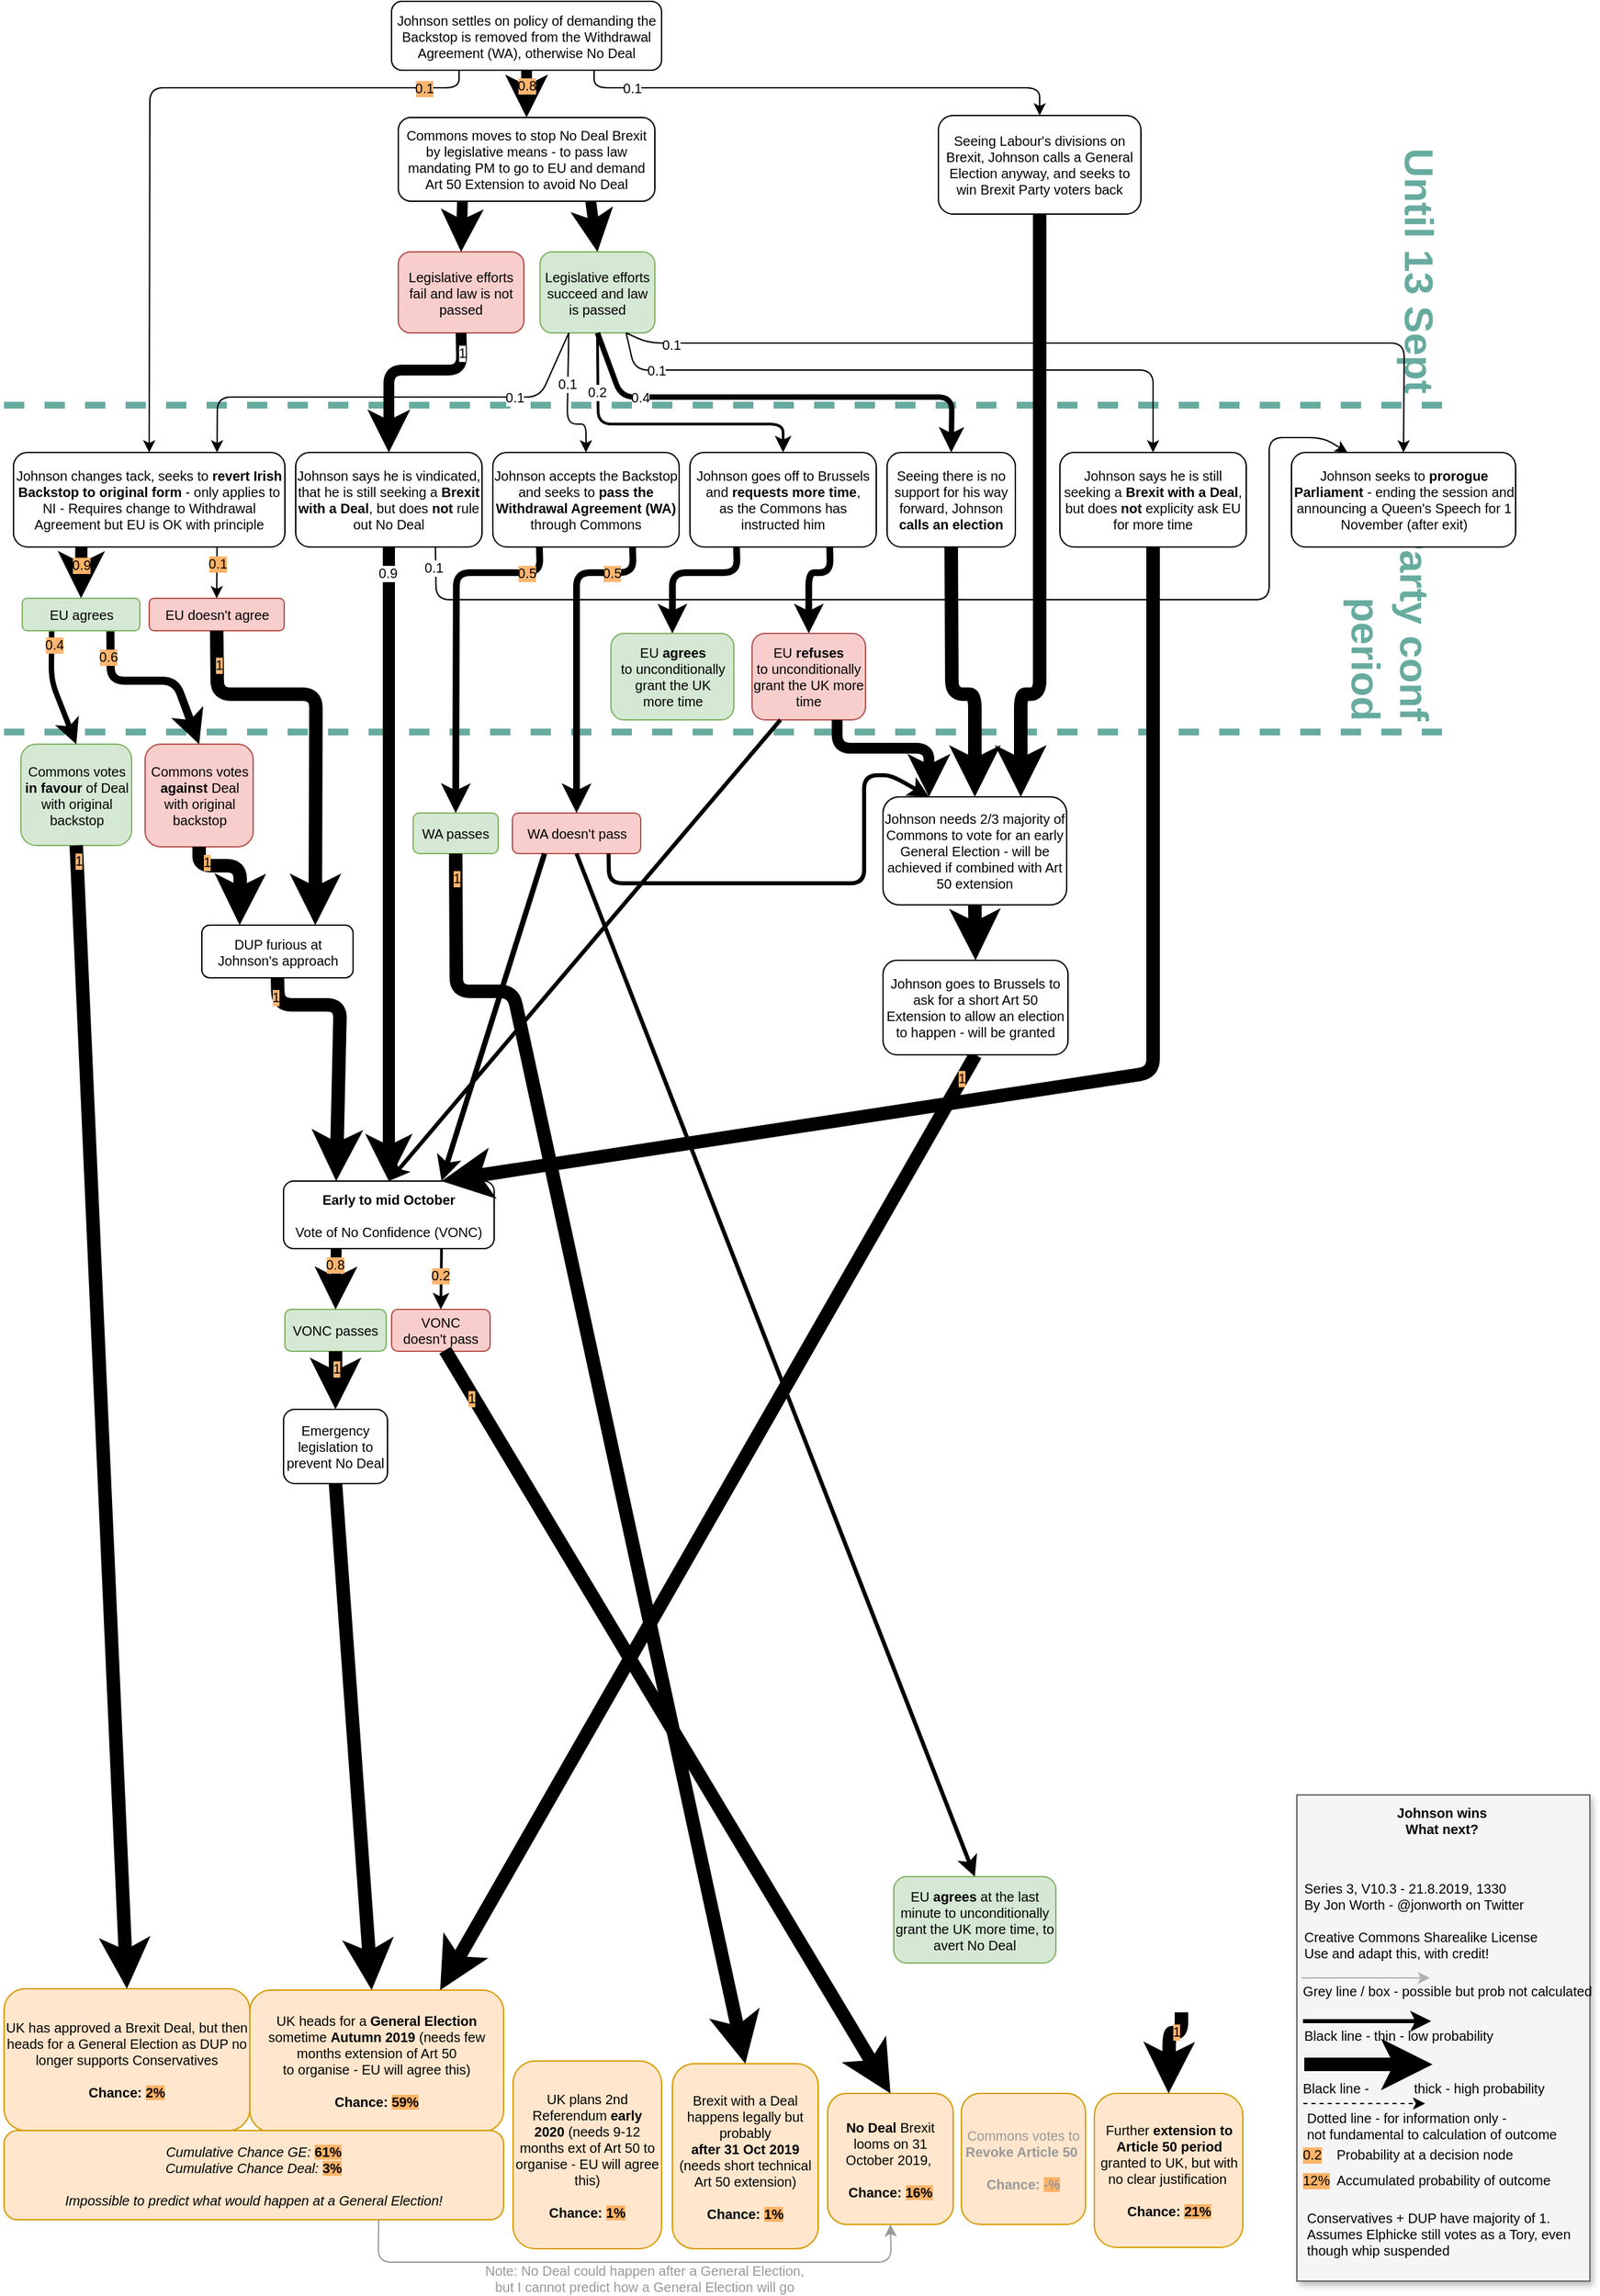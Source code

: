 <mxfile pages="1" version="11.1.4" type="device"><diagram id="lSXVcm9r7wIJ1-dpV6qa" name="Page-1"><mxGraphModel dx="1180" dy="789" grid="1" gridSize="10" guides="1" tooltips="1" connect="1" arrows="1" fold="1" page="1" pageScale="1" pageWidth="827" pageHeight="1169" math="0" shadow="0"><root><mxCell id="0"/><mxCell id="1" parent="0"/><mxCell id="ASiiTHzmW-UItn4miQDS-15" value="" style="endArrow=none;dashed=1;html=1;strokeWidth=5;strokeColor=#67AB9F;fontSize=10;" edge="1" parent="1"><mxGeometry width="50" height="50" relative="1" as="geometry"><mxPoint x="3" y="548" as="sourcePoint"/><mxPoint x="1080" y="548" as="targetPoint"/></mxGeometry></mxCell><mxCell id="Iw0c2TgwUDw_euC1eZgr-58" value="&lt;font style=&quot;font-size: 30px;&quot; color=&quot;#67ab9f&quot;&gt;&lt;b style=&quot;font-size: 30px;&quot;&gt;Party conf period&lt;/b&gt;&lt;/font&gt;" style="text;html=1;strokeColor=none;fillColor=none;align=right;verticalAlign=middle;whiteSpace=wrap;rounded=0;labelBackgroundColor=none;direction=south;rotation=90;fontSize=30;" parent="1" vertex="1"><mxGeometry x="954" y="449.5" width="152" height="33" as="geometry"/></mxCell><mxCell id="8wbT9e71Y-yYrnzdaMmW-6" value="&lt;font style=&quot;font-size: 30px;&quot; color=&quot;#67ab9f&quot;&gt;&lt;b style=&quot;font-size: 30px;&quot;&gt;Until 13 Sept&lt;br style=&quot;font-size: 30px;&quot;&gt;&lt;/b&gt;&lt;/font&gt;" style="text;html=1;strokeColor=none;fillColor=none;align=right;verticalAlign=middle;whiteSpace=wrap;rounded=0;labelBackgroundColor=none;direction=south;rotation=90;fontSize=30;" parent="1" vertex="1"><mxGeometry x="950" y="181" width="204" height="33" as="geometry"/></mxCell><mxCell id="8wbT9e71Y-yYrnzdaMmW-99" value="" style="endArrow=none;dashed=1;html=1;strokeWidth=5;strokeColor=#67AB9F;fontSize=10;" parent="1" edge="1"><mxGeometry width="50" height="50" relative="1" as="geometry"><mxPoint x="3" y="306" as="sourcePoint"/><mxPoint x="1080" y="306" as="targetPoint"/></mxGeometry></mxCell><mxCell id="7K7P4XBZ72VktKCeOSTk-57" value="UK plans 2nd Referendum&amp;nbsp;&lt;b style=&quot;font-size: 10px;&quot;&gt;early 2020&amp;nbsp;&lt;/b&gt;(needs 9-12 months ext of Art 50 to organise - EU will agree this)&lt;b style=&quot;font-size: 10px;&quot;&gt;&lt;br style=&quot;font-size: 10px;&quot;&gt;&lt;/b&gt;&lt;br style=&quot;font-size: 10px;&quot;&gt;&lt;b style=&quot;font-size: 10px;&quot;&gt;Chance: &lt;span style=&quot;background-color: rgb(255, 179, 102); font-size: 10px;&quot;&gt;1%&lt;/span&gt;&lt;/b&gt;" style="rounded=1;whiteSpace=wrap;html=1;fillColor=#ffe6cc;strokeColor=#d79b00;fontSize=10;" parent="1" vertex="1"><mxGeometry x="380" y="1532" width="110" height="139" as="geometry"/></mxCell><mxCell id="7K7P4XBZ72VktKCeOSTk-63" value="&lt;b style=&quot;font-size: 10px;&quot;&gt;No Deal &lt;/b&gt;Brexit looms on 31 October 2019,&amp;nbsp;&lt;br style=&quot;font-size: 10px;&quot;&gt;&lt;br style=&quot;font-size: 10px;&quot;&gt;&lt;b style=&quot;font-size: 10px;&quot;&gt;Chance: &lt;span style=&quot;background-color: rgb(255, 179, 102); font-size: 10px;&quot;&gt;16%&lt;/span&gt;&lt;/b&gt;" style="rounded=1;whiteSpace=wrap;html=1;fillColor=#ffe6cc;strokeColor=#d79b00;fontSize=10;" parent="1" vertex="1"><mxGeometry x="613" y="1556" width="93" height="97" as="geometry"/></mxCell><mxCell id="7K7P4XBZ72VktKCeOSTk-72" value="Brexit with a Deal happens legally but probably&lt;br style=&quot;font-size: 10px;&quot;&gt;&lt;b style=&quot;font-size: 10px;&quot;&gt;after&lt;/b&gt;&lt;span style=&quot;font-size: 10px;&quot;&gt;&lt;b style=&quot;font-size: 10px;&quot;&gt;&amp;nbsp;31 Oct 2019&lt;br style=&quot;font-size: 10px;&quot;&gt;&lt;/b&gt;&lt;/span&gt;(needs short technical Art 50 extension)&lt;span style=&quot;font-size: 10px;&quot;&gt;&lt;br style=&quot;font-size: 10px;&quot;&gt;&lt;br style=&quot;font-size: 10px;&quot;&gt;&lt;b style=&quot;font-size: 10px;&quot;&gt;Chance: &lt;/b&gt;&lt;span style=&quot;font-weight: bold; background-color: rgb(255, 179, 102); font-size: 10px;&quot;&gt;1%&lt;/span&gt;&lt;br style=&quot;font-size: 10px;&quot;&gt;&lt;/span&gt;" style="rounded=1;whiteSpace=wrap;html=1;fillColor=#ffe6cc;strokeColor=#d79b00;fontSize=10;" parent="1" vertex="1"><mxGeometry x="498" y="1534" width="108" height="137" as="geometry"/></mxCell><mxCell id="ezZ561g6iPy63EXMOgBz-5" value="UK heads for a &lt;b style=&quot;font-size: 10px;&quot;&gt;General Election &lt;/b&gt;sometime &lt;b style=&quot;font-size: 10px;&quot;&gt;Autumn&amp;nbsp;2019 &lt;/b&gt;(needs few months extension of Art 50&lt;br style=&quot;font-size: 10px;&quot;&gt;to organise - EU will agree this)&lt;br style=&quot;font-size: 10px;&quot;&gt;&lt;br style=&quot;font-size: 10px;&quot;&gt;&lt;b style=&quot;font-size: 10px;&quot;&gt;Chance: &lt;span style=&quot;background-color: rgb(255, 179, 102); font-size: 10px;&quot;&gt;59%&lt;/span&gt;&lt;/b&gt;" style="rounded=1;whiteSpace=wrap;html=1;fillColor=#ffe6cc;strokeColor=#d79b00;fontSize=10;" parent="1" vertex="1"><mxGeometry x="185" y="1479.5" width="188" height="105" as="geometry"/></mxCell><mxCell id="ezZ561g6iPy63EXMOgBz-8" value="&lt;font style=&quot;font-size: 10px;&quot;&gt;Seeing Labour's divisions on Brexit, Johnson calls a General Election anyway, and seeks to win Brexit Party voters back&lt;/font&gt;" style="rounded=1;whiteSpace=wrap;html=1;fontSize=10;fontColor=#000000;" parent="1" vertex="1"><mxGeometry x="695" y="91.5" width="150" height="73" as="geometry"/></mxCell><mxCell id="BL-kFux2TK3ZMEraRpLe-72" value="Further &lt;b style=&quot;font-size: 10px;&quot;&gt;extension to Article 50 period&lt;/b&gt; granted to UK, but with no clear justification&amp;nbsp;&lt;br style=&quot;font-size: 10px;&quot;&gt;&lt;br style=&quot;font-size: 10px;&quot;&gt;&lt;b style=&quot;font-size: 10px;&quot;&gt;Chance: &lt;span style=&quot;background-color: rgb(255, 179, 102); font-size: 10px;&quot;&gt;21%&lt;/span&gt;&lt;/b&gt;" style="rounded=1;whiteSpace=wrap;html=1;fillColor=#ffe6cc;strokeColor=#d79b00;fontSize=10;" parent="1" vertex="1"><mxGeometry x="810.5" y="1556" width="110" height="114" as="geometry"/></mxCell><mxCell id="Iw0c2TgwUDw_euC1eZgr-5" value="Johnson settles on policy of demanding the&lt;br style=&quot;font-size: 10px;&quot;&gt;Backstop is removed from the Withdrawal&lt;br style=&quot;font-size: 10px;&quot;&gt;Agreement (WA), otherwise No Deal" style="rounded=1;whiteSpace=wrap;html=1;fontSize=10;" parent="1" vertex="1"><mxGeometry x="290" y="7" width="200" height="51" as="geometry"/></mxCell><mxCell id="0ZxB78aHKAC87hzvvOJA-35" value="Johnson changes tack, seeks to &lt;b style=&quot;font-size: 10px&quot;&gt;revert Irish Backstop to original form&lt;/b&gt; - only applies to NI - Requires change to Withdrawal Agreement but EU is OK with principle" style="rounded=1;whiteSpace=wrap;html=1;fontSize=10;" parent="1" vertex="1"><mxGeometry x="10" y="341" width="201" height="70" as="geometry"/></mxCell><mxCell id="0ZxB78aHKAC87hzvvOJA-38" value="" style="endArrow=classic;html=1;strokeColor=#000000;strokeWidth=1;entryX=0.5;entryY=0;entryDx=0;entryDy=0;exitX=0.25;exitY=1;exitDx=0;exitDy=0;fontSize=10;" parent="1" source="Iw0c2TgwUDw_euC1eZgr-5" target="0ZxB78aHKAC87hzvvOJA-35" edge="1"><mxGeometry width="50" height="50" relative="1" as="geometry"><mxPoint x="604" y="59" as="sourcePoint"/><mxPoint x="804" y="148.5" as="targetPoint"/><Array as="points"><mxPoint x="340" y="71"/><mxPoint x="111" y="71"/></Array></mxGeometry></mxCell><mxCell id="0ZxB78aHKAC87hzvvOJA-39" value="0.1" style="text;html=1;resizable=0;points=[];align=center;verticalAlign=middle;labelBackgroundColor=#FFB570;fontSize=10;" parent="0ZxB78aHKAC87hzvvOJA-38" vertex="1" connectable="0"><mxGeometry x="-0.822" relative="1" as="geometry"><mxPoint x="6" as="offset"/></mxGeometry></mxCell><mxCell id="0ZxB78aHKAC87hzvvOJA-40" value="EU doesn't agree" style="rounded=1;whiteSpace=wrap;html=1;fillColor=#f8cecc;strokeColor=#b85450;fontSize=10;" parent="1" vertex="1"><mxGeometry x="110.5" y="449" width="100" height="24" as="geometry"/></mxCell><mxCell id="0ZxB78aHKAC87hzvvOJA-42" value="" style="endArrow=classic;html=1;strokeWidth=1;entryX=0.5;entryY=0;entryDx=0;entryDy=0;exitX=0.75;exitY=1;exitDx=0;exitDy=0;fontSize=10;" parent="1" source="0ZxB78aHKAC87hzvvOJA-35" target="0ZxB78aHKAC87hzvvOJA-40" edge="1"><mxGeometry width="50" height="50" relative="1" as="geometry"><mxPoint x="118" y="431" as="sourcePoint"/><mxPoint x="62" y="454" as="targetPoint"/><Array as="points"/></mxGeometry></mxCell><mxCell id="0ZxB78aHKAC87hzvvOJA-43" value="0.1" style="text;html=1;resizable=0;points=[];align=center;verticalAlign=middle;labelBackgroundColor=#FFB366;fontSize=10;" parent="0ZxB78aHKAC87hzvvOJA-42" vertex="1" connectable="0"><mxGeometry x="-0.363" relative="1" as="geometry"><mxPoint as="offset"/></mxGeometry></mxCell><mxCell id="0ZxB78aHKAC87hzvvOJA-44" value="" style="endArrow=classic;html=1;strokeWidth=9;entryX=0.5;entryY=0;entryDx=0;entryDy=0;exitX=0.25;exitY=1;exitDx=0;exitDy=0;fontSize=10;" parent="1" source="0ZxB78aHKAC87hzvvOJA-35" target="0ZxB78aHKAC87hzvvOJA-41" edge="1"><mxGeometry width="50" height="50" relative="1" as="geometry"><mxPoint x="118" y="421" as="sourcePoint"/><mxPoint x="163" y="454" as="targetPoint"/><Array as="points"/></mxGeometry></mxCell><mxCell id="0ZxB78aHKAC87hzvvOJA-45" value="0.9" style="text;html=1;resizable=0;points=[];align=center;verticalAlign=middle;labelBackgroundColor=#FFB366;fontSize=10;" parent="0ZxB78aHKAC87hzvvOJA-44" vertex="1" connectable="0"><mxGeometry x="-0.327" relative="1" as="geometry"><mxPoint as="offset"/></mxGeometry></mxCell><mxCell id="0ZxB78aHKAC87hzvvOJA-47" value="DUP furious at Johnson's approach" style="rounded=1;whiteSpace=wrap;html=1;fontSize=10;" parent="1" vertex="1"><mxGeometry x="149.5" y="691" width="112" height="39" as="geometry"/></mxCell><mxCell id="0ZxB78aHKAC87hzvvOJA-49" value="" style="endArrow=classic;html=1;strokeColor=#000000;strokeWidth=10;entryX=0.75;entryY=0;entryDx=0;entryDy=0;exitX=0.5;exitY=1;exitDx=0;exitDy=0;fontSize=10;" parent="1" source="0ZxB78aHKAC87hzvvOJA-40" target="0ZxB78aHKAC87hzvvOJA-47" edge="1"><mxGeometry width="50" height="50" relative="1" as="geometry"><mxPoint x="93.5" y="594" as="sourcePoint"/><mxPoint x="341.5" y="803" as="targetPoint"/><Array as="points"><mxPoint x="161" y="520"/><mxPoint x="234" y="520"/></Array></mxGeometry></mxCell><mxCell id="0ZxB78aHKAC87hzvvOJA-61" value="1" style="text;html=1;resizable=0;points=[];align=center;verticalAlign=middle;labelBackgroundColor=#FFB570;fontSize=10;" parent="0ZxB78aHKAC87hzvvOJA-49" vertex="1" connectable="0"><mxGeometry x="-0.827" y="1" relative="1" as="geometry"><mxPoint as="offset"/></mxGeometry></mxCell><mxCell id="0ZxB78aHKAC87hzvvOJA-50" value="Commons votes &lt;b style=&quot;font-size: 10px;&quot;&gt;in favour&lt;/b&gt; of Deal with original backstop" style="rounded=1;whiteSpace=wrap;html=1;fontSize=10;fillColor=#d5e8d4;strokeColor=#82b366;" parent="1" vertex="1"><mxGeometry x="15.5" y="557" width="82" height="75" as="geometry"/></mxCell><mxCell id="0ZxB78aHKAC87hzvvOJA-51" value="Commons votes &lt;b style=&quot;font-size: 10px;&quot;&gt;against&lt;/b&gt; Deal with original backstop" style="rounded=1;whiteSpace=wrap;html=1;fontSize=10;fillColor=#f8cecc;strokeColor=#b85450;" parent="1" vertex="1"><mxGeometry x="107.5" y="557" width="80" height="76" as="geometry"/></mxCell><mxCell id="0ZxB78aHKAC87hzvvOJA-52" value="" style="endArrow=classic;html=1;strokeColor=#000000;strokeWidth=4;exitX=0.25;exitY=1;exitDx=0;exitDy=0;entryX=0.5;entryY=0;entryDx=0;entryDy=0;fontSize=10;" parent="1" source="0ZxB78aHKAC87hzvvOJA-41" target="0ZxB78aHKAC87hzvvOJA-50" edge="1"><mxGeometry width="50" height="50" relative="1" as="geometry"><mxPoint x="-101" y="544" as="sourcePoint"/><mxPoint x="-51" y="494" as="targetPoint"/><Array as="points"><mxPoint x="38" y="510"/></Array></mxGeometry></mxCell><mxCell id="0ZxB78aHKAC87hzvvOJA-59" value="0.4" style="text;html=1;resizable=0;points=[];align=center;verticalAlign=middle;labelBackgroundColor=#FFB570;fontSize=10;" parent="0ZxB78aHKAC87hzvvOJA-52" vertex="1" connectable="0"><mxGeometry x="-0.734" relative="1" as="geometry"><mxPoint x="2" y="-2" as="offset"/></mxGeometry></mxCell><mxCell id="0ZxB78aHKAC87hzvvOJA-53" value="" style="endArrow=classic;html=1;strokeColor=#000000;strokeWidth=6;exitX=0.75;exitY=1;exitDx=0;exitDy=0;entryX=0.5;entryY=0;entryDx=0;entryDy=0;fontSize=10;" parent="1" source="0ZxB78aHKAC87hzvvOJA-41" target="0ZxB78aHKAC87hzvvOJA-51" edge="1"><mxGeometry width="50" height="50" relative="1" as="geometry"><mxPoint x="-31.25" y="394.5" as="sourcePoint"/><mxPoint x="-53" y="634" as="targetPoint"/><Array as="points"><mxPoint x="82" y="510"/><mxPoint x="130" y="510"/></Array></mxGeometry></mxCell><mxCell id="0ZxB78aHKAC87hzvvOJA-60" value="0.6" style="text;html=1;resizable=0;points=[];align=center;verticalAlign=middle;labelBackgroundColor=#FFB570;fontSize=10;" parent="0ZxB78aHKAC87hzvvOJA-53" vertex="1" connectable="0"><mxGeometry x="-0.749" y="-1" relative="1" as="geometry"><mxPoint x="-1" y="2" as="offset"/></mxGeometry></mxCell><mxCell id="0ZxB78aHKAC87hzvvOJA-54" value="UK has approved a Brexit Deal, but then heads for a General Election as DUP no longer supports Conservatives&lt;br style=&quot;font-size: 10px;&quot;&gt;&lt;br style=&quot;font-size: 10px;&quot;&gt;&lt;b style=&quot;font-size: 10px;&quot;&gt;Chance:&amp;nbsp;&lt;span style=&quot;background-color: rgb(255, 179, 102); font-size: 10px;&quot;&gt;2%&lt;/span&gt;&lt;/b&gt;" style="rounded=1;whiteSpace=wrap;html=1;fillColor=#ffe6cc;strokeColor=#d79b00;fontSize=10;" parent="1" vertex="1"><mxGeometry x="3" y="1478.5" width="182" height="105" as="geometry"/></mxCell><mxCell id="0ZxB78aHKAC87hzvvOJA-57" value="" style="endArrow=classic;html=1;strokeColor=#000000;strokeWidth=10;entryX=0.25;entryY=0;entryDx=0;entryDy=0;exitX=0.5;exitY=1;exitDx=0;exitDy=0;fontSize=10;" parent="1" source="0ZxB78aHKAC87hzvvOJA-51" target="0ZxB78aHKAC87hzvvOJA-47" edge="1"><mxGeometry width="50" height="50" relative="1" as="geometry"><mxPoint x="275" y="319" as="sourcePoint"/><mxPoint x="305.5" y="678.5" as="targetPoint"/><Array as="points"><mxPoint x="147.5" y="647"/><mxPoint x="178" y="647"/></Array></mxGeometry></mxCell><mxCell id="0ZxB78aHKAC87hzvvOJA-70" value="1" style="text;html=1;resizable=0;points=[];align=center;verticalAlign=middle;labelBackgroundColor=#FFB570;fontSize=10;" parent="0ZxB78aHKAC87hzvvOJA-57" vertex="1" connectable="0"><mxGeometry x="-0.576" y="3" relative="1" as="geometry"><mxPoint as="offset"/></mxGeometry></mxCell><mxCell id="0ZxB78aHKAC87hzvvOJA-58" value="" style="endArrow=classic;html=1;strokeColor=#000000;strokeWidth=10;entryX=0.5;entryY=0;entryDx=0;entryDy=0;exitX=0.5;exitY=1;exitDx=0;exitDy=0;fontSize=10;" parent="1" source="0ZxB78aHKAC87hzvvOJA-50" target="0ZxB78aHKAC87hzvvOJA-54" edge="1"><mxGeometry width="50" height="50" relative="1" as="geometry"><mxPoint x="94" y="704" as="sourcePoint"/><mxPoint x="141" y="754" as="targetPoint"/><Array as="points"/></mxGeometry></mxCell><mxCell id="0ZxB78aHKAC87hzvvOJA-69" value="1" style="text;html=1;resizable=0;points=[];align=center;verticalAlign=middle;labelBackgroundColor=#FFB570;fontSize=10;" parent="0ZxB78aHKAC87hzvvOJA-58" vertex="1" connectable="0"><mxGeometry x="-0.974" y="1" relative="1" as="geometry"><mxPoint as="offset"/></mxGeometry></mxCell><mxCell id="0ZxB78aHKAC87hzvvOJA-41" value="EU agrees" style="rounded=1;whiteSpace=wrap;html=1;fillColor=#d5e8d4;strokeColor=#82b366;fontSize=10;" parent="1" vertex="1"><mxGeometry x="16.5" y="449" width="87" height="24" as="geometry"/></mxCell><mxCell id="0ZxB78aHKAC87hzvvOJA-66" value="&lt;i style=&quot;font-size: 10px&quot;&gt;Cumulative Chance GE:&lt;/i&gt;&lt;b style=&quot;font-size: 10px&quot;&gt;&amp;nbsp;&lt;span style=&quot;background-color: rgb(255 , 179 , 102) ; font-size: 10px&quot;&gt;61%&lt;br style=&quot;font-size: 10px&quot;&gt;&lt;/span&gt;&lt;/b&gt;&lt;i style=&quot;font-size: 10px&quot;&gt;Cumulative Chance Deal:&lt;/i&gt;&lt;b style=&quot;font-size: 10px&quot;&gt;&amp;nbsp;&lt;/b&gt;&lt;span style=&quot;font-weight: bold ; background-color: rgb(255 , 179 , 102) ; font-size: 10px&quot;&gt;3%&lt;/span&gt;&lt;i style=&quot;font-size: 10px&quot;&gt;&lt;br style=&quot;font-size: 10px&quot;&gt;&lt;br style=&quot;font-size: 10px&quot;&gt;Impossible to predict what would happen at a General Election!&lt;/i&gt;" style="rounded=1;whiteSpace=wrap;html=1;fillColor=#ffe6cc;strokeColor=#d79b00;fontSize=10;" parent="1" vertex="1"><mxGeometry x="3" y="1583.5" width="370" height="66" as="geometry"/></mxCell><mxCell id="8wbT9e71Y-yYrnzdaMmW-8" value="Commons moves to stop No Deal Brexit by legislative means - to pass law mandating PM to go to EU and demand Art 50 Extension to avoid No Deal" style="rounded=1;whiteSpace=wrap;html=1;fontSize=10;" parent="1" vertex="1"><mxGeometry x="295" y="93" width="190" height="62" as="geometry"/></mxCell><mxCell id="8wbT9e71Y-yYrnzdaMmW-9" value="" style="endArrow=classic;html=1;strokeColor=#000000;strokeWidth=8;fontSize=10;entryX=0.5;entryY=0;entryDx=0;entryDy=0;exitX=0.5;exitY=1;exitDx=0;exitDy=0;" parent="1" source="Iw0c2TgwUDw_euC1eZgr-5" target="8wbT9e71Y-yYrnzdaMmW-8" edge="1"><mxGeometry width="50" height="50" relative="1" as="geometry"><mxPoint x="420" y="81" as="sourcePoint"/><mxPoint x="700" y="91" as="targetPoint"/><Array as="points"/></mxGeometry></mxCell><mxCell id="8wbT9e71Y-yYrnzdaMmW-28" value="0.8" style="text;html=1;resizable=0;points=[];align=center;verticalAlign=middle;labelBackgroundColor=#FFB570;fontSize=10;" parent="8wbT9e71Y-yYrnzdaMmW-9" vertex="1" connectable="0"><mxGeometry x="-0.751" relative="1" as="geometry"><mxPoint y="6" as="offset"/></mxGeometry></mxCell><mxCell id="8wbT9e71Y-yYrnzdaMmW-29" value="" style="endArrow=classic;html=1;strokeColor=#000000;strokeWidth=1;entryX=0.5;entryY=0;entryDx=0;entryDy=0;exitX=0.75;exitY=1;exitDx=0;exitDy=0;fontSize=10;" parent="1" source="Iw0c2TgwUDw_euC1eZgr-5" target="ezZ561g6iPy63EXMOgBz-8" edge="1"><mxGeometry width="50" height="50" relative="1" as="geometry"><mxPoint x="774" y="81" as="sourcePoint"/><mxPoint x="824" y="31" as="targetPoint"/><Array as="points"><mxPoint x="440" y="71"/><mxPoint x="770" y="71"/></Array></mxGeometry></mxCell><mxCell id="ASiiTHzmW-UItn4miQDS-14" value="0.1" style="text;html=1;resizable=0;points=[];align=center;verticalAlign=middle;labelBackgroundColor=#ffffff;fontColor=#000000;fontSize=10;" vertex="1" connectable="0" parent="8wbT9e71Y-yYrnzdaMmW-29"><mxGeometry x="-0.774" relative="1" as="geometry"><mxPoint as="offset"/></mxGeometry></mxCell><mxCell id="8wbT9e71Y-yYrnzdaMmW-37" value="" style="group;fontSize=10;" parent="1" vertex="1" connectable="0"><mxGeometry x="960" y="1335" width="217.5" height="360" as="geometry"/></mxCell><mxCell id="7K7P4XBZ72VktKCeOSTk-86" value="" style="rounded=0;whiteSpace=wrap;html=1;labelBackgroundColor=none;strokeColor=#666666;fontSize=10;fontColor=#333333;fillColor=#f5f5f5;shadow=1;" parent="8wbT9e71Y-yYrnzdaMmW-37" vertex="1"><mxGeometry x="0.5" width="217" height="360" as="geometry"/></mxCell><mxCell id="7K7P4XBZ72VktKCeOSTk-87" value="Grey line / box - possible but prob not calculated" style="text;html=1;resizable=0;points=[];autosize=1;align=left;verticalAlign=top;spacingTop=-4;fontSize=10;" parent="8wbT9e71Y-yYrnzdaMmW-37" vertex="1"><mxGeometry x="2.5" y="136.556" width="210" height="10" as="geometry"/></mxCell><mxCell id="7K7P4XBZ72VktKCeOSTk-88" value="&lt;b style=&quot;font-size: 10px;&quot;&gt;&lt;font style=&quot;font-size: 10px;&quot;&gt;Johnson wins&lt;br style=&quot;font-size: 10px;&quot;&gt;&lt;/font&gt;What next?&lt;br style=&quot;font-size: 10px&quot;&gt;&lt;/b&gt;" style="text;html=1;strokeColor=none;fillColor=none;spacing=5;spacingTop=-20;whiteSpace=wrap;overflow=hidden;rounded=0;labelBackgroundColor=none;fontSize=10;align=center;" parent="8wbT9e71Y-yYrnzdaMmW-37" vertex="1"><mxGeometry y="17.556" width="216" height="44" as="geometry"/></mxCell><mxCell id="7K7P4XBZ72VktKCeOSTk-89" value="" style="endArrow=classic;html=1;strokeColor=#B3B3B3;strokeWidth=1;fillColor=#000000;fontSize=10;" parent="8wbT9e71Y-yYrnzdaMmW-37" edge="1"><mxGeometry width="50" height="50" relative="1" as="geometry"><mxPoint x="4" y="135.556" as="sourcePoint"/><mxPoint x="99" y="135.556" as="targetPoint"/></mxGeometry></mxCell><mxCell id="7K7P4XBZ72VktKCeOSTk-90" value="Black line - thin - low probability" style="text;html=1;resizable=0;points=[];autosize=1;align=left;verticalAlign=top;spacingTop=-4;fontSize=10;" parent="8wbT9e71Y-yYrnzdaMmW-37" vertex="1"><mxGeometry x="3.5" y="169.556" width="180" height="20" as="geometry"/></mxCell><mxCell id="7K7P4XBZ72VktKCeOSTk-91" value="" style="endArrow=classic;html=1;strokeColor=#000000;strokeWidth=3;fillColor=#000000;fontSize=10;" parent="8wbT9e71Y-yYrnzdaMmW-37" edge="1"><mxGeometry width="50" height="50" relative="1" as="geometry"><mxPoint x="5" y="167.556" as="sourcePoint"/><mxPoint x="100" y="167.556" as="targetPoint"/></mxGeometry></mxCell><mxCell id="7K7P4XBZ72VktKCeOSTk-92" value="Black line -&amp;nbsp; &amp;nbsp; &amp;nbsp; &amp;nbsp; &amp;nbsp; &amp;nbsp; thick - high probability" style="text;html=1;resizable=0;points=[];autosize=1;align=left;verticalAlign=top;spacingTop=-4;fontSize=10;" parent="8wbT9e71Y-yYrnzdaMmW-37" vertex="1"><mxGeometry x="3" y="208.556" width="180" height="10" as="geometry"/></mxCell><mxCell id="7K7P4XBZ72VktKCeOSTk-93" value="" style="endArrow=classic;html=1;strokeColor=#000000;strokeWidth=10;fillColor=#000000;fontSize=10;" parent="8wbT9e71Y-yYrnzdaMmW-37" edge="1"><mxGeometry width="50" height="50" relative="1" as="geometry"><mxPoint x="6" y="199.556" as="sourcePoint"/><mxPoint x="101" y="199.556" as="targetPoint"/></mxGeometry></mxCell><mxCell id="7K7P4XBZ72VktKCeOSTk-94" value="0.2" style="text;html=1;resizable=0;points=[];autosize=1;align=left;verticalAlign=top;spacingTop=-4;labelBackgroundColor=#FFB366;fontSize=10;" parent="8wbT9e71Y-yYrnzdaMmW-37" vertex="1"><mxGeometry x="3" y="258.056" width="30" height="20" as="geometry"/></mxCell><mxCell id="7K7P4XBZ72VktKCeOSTk-95" value="Probability at a decision node" style="text;html=1;resizable=0;points=[];autosize=1;align=left;verticalAlign=top;spacingTop=-4;fontSize=10;" parent="8wbT9e71Y-yYrnzdaMmW-37" vertex="1"><mxGeometry x="28" y="258.056" width="150" height="10" as="geometry"/></mxCell><mxCell id="7K7P4XBZ72VktKCeOSTk-96" value="&lt;div style=&quot;font-size: 10px&quot;&gt;&lt;span style=&quot;font-size: 10px&quot;&gt;Series 3, V10.3 - 21.8&lt;/span&gt;&lt;span style=&quot;font-size: 10px&quot;&gt;.2019, 1330&lt;/span&gt;&lt;/div&gt;&lt;div style=&quot;font-size: 10px&quot;&gt;&lt;span style=&quot;font-size: 10px&quot;&gt;By Jon Worth - @jonworth on Twitter&lt;/span&gt;&lt;/div&gt;&lt;div style=&quot;font-size: 10px&quot;&gt;&lt;span style=&quot;font-size: 10px&quot;&gt;&lt;br style=&quot;font-size: 10px&quot;&gt;&lt;/span&gt;&lt;/div&gt;&lt;div style=&quot;font-size: 10px&quot;&gt;&lt;span style=&quot;font-size: 10px&quot;&gt;Creative Commons Sharealike License&lt;/span&gt;&lt;/div&gt;&lt;div style=&quot;font-size: 10px&quot;&gt;&lt;span style=&quot;font-size: 10px&quot;&gt;Use and adapt this, with credit!&lt;/span&gt;&lt;/div&gt;&lt;font style=&quot;font-size: 10px&quot;&gt;&lt;br style=&quot;font-size: 10px&quot;&gt;&lt;/font&gt;" style="text;html=1;strokeColor=none;fillColor=none;align=left;verticalAlign=middle;whiteSpace=wrap;rounded=0;labelBackgroundColor=none;fontSize=10;fontColor=#000000;" parent="8wbT9e71Y-yYrnzdaMmW-37" vertex="1"><mxGeometry x="3.5" y="73.556" width="212" height="51" as="geometry"/></mxCell><mxCell id="7K7P4XBZ72VktKCeOSTk-101" value="Accumulated probability of outcome" style="text;html=1;resizable=0;points=[];autosize=1;align=left;verticalAlign=top;spacingTop=-4;fontSize=10;" parent="8wbT9e71Y-yYrnzdaMmW-37" vertex="1"><mxGeometry x="28" y="277.056" width="170" height="10" as="geometry"/></mxCell><mxCell id="7K7P4XBZ72VktKCeOSTk-102" value="12%" style="text;html=1;resizable=0;points=[];autosize=1;align=left;verticalAlign=top;spacingTop=-4;labelBackgroundColor=#FFB366;fontSize=10;" parent="8wbT9e71Y-yYrnzdaMmW-37" vertex="1"><mxGeometry x="3" y="277.056" width="40" height="10" as="geometry"/></mxCell><mxCell id="Qk-Si_SosrUgOm1ljYYP-52" value="Dotted line - for information only -&lt;br style=&quot;font-size: 10px;&quot;&gt;not fundamental to calculation of outcome" style="text;html=1;resizable=0;points=[];autosize=1;align=left;verticalAlign=top;spacingTop=-4;fontSize=10;" parent="8wbT9e71Y-yYrnzdaMmW-37" vertex="1"><mxGeometry x="5.5" y="231.056" width="180" height="20" as="geometry"/></mxCell><mxCell id="Qk-Si_SosrUgOm1ljYYP-53" value="" style="endArrow=classic;html=1;strokeColor=#000000;strokeWidth=1;exitX=0.5;exitY=1;exitDx=0;exitDy=0;dashed=1;fontSize=10;" parent="8wbT9e71Y-yYrnzdaMmW-37" edge="1"><mxGeometry width="50" height="50" relative="1" as="geometry"><mxPoint x="5.3" y="228.556" as="sourcePoint"/><mxPoint x="95.5" y="228.556" as="targetPoint"/></mxGeometry></mxCell><mxCell id="Qk-Si_SosrUgOm1ljYYP-54" value="&lt;font style=&quot;font-size: 10px;&quot;&gt;Conservatives + DUP have majority of 1. Assumes Elphicke still votes as a Tory, even though whip suspended&lt;/font&gt;" style="text;html=1;strokeColor=none;fillColor=none;align=left;verticalAlign=middle;whiteSpace=wrap;rounded=0;dashed=1;labelBackgroundColor=none;flipV=1;fontSize=10;" parent="8wbT9e71Y-yYrnzdaMmW-37" vertex="1"><mxGeometry x="6" y="300" width="207" height="49" as="geometry"/></mxCell><mxCell id="8wbT9e71Y-yYrnzdaMmW-41" value="Legislative efforts fail and law is not passed" style="rounded=1;whiteSpace=wrap;html=1;fillColor=#f8cecc;strokeColor=#b85450;fontSize=10;" parent="1" vertex="1"><mxGeometry x="295" y="192.5" width="93" height="60" as="geometry"/></mxCell><mxCell id="8wbT9e71Y-yYrnzdaMmW-47" value="Legislative efforts succeed and law is passed" style="rounded=1;whiteSpace=wrap;html=1;fillColor=#d5e8d4;strokeColor=#82b366;fontSize=10;" parent="1" vertex="1"><mxGeometry x="400" y="192.5" width="85" height="60" as="geometry"/></mxCell><mxCell id="8wbT9e71Y-yYrnzdaMmW-61" value="Johnson accepts the Backstop and seeks to &lt;b style=&quot;font-size: 10px;&quot;&gt;pass the Withdrawal Agreement (WA)&lt;/b&gt; through Commons" style="rounded=1;whiteSpace=wrap;html=1;fontSize=10;" parent="1" vertex="1"><mxGeometry x="365" y="341" width="138" height="70" as="geometry"/></mxCell><mxCell id="8wbT9e71Y-yYrnzdaMmW-62" value="Seeing there is no support for his way forward, Johnson &lt;b style=&quot;font-size: 10px;&quot;&gt;calls an election&lt;/b&gt;" style="rounded=1;whiteSpace=wrap;html=1;fontSize=10;" parent="1" vertex="1"><mxGeometry x="657" y="341" width="95" height="70" as="geometry"/></mxCell><mxCell id="8wbT9e71Y-yYrnzdaMmW-65" value="&lt;b style=&quot;font-size: 10px&quot;&gt;Early to mid October&lt;/b&gt;&lt;br style=&quot;font-size: 10px&quot;&gt;&lt;br style=&quot;font-size: 10px&quot;&gt;Vote of No Confidence (VONC)" style="rounded=1;whiteSpace=wrap;html=1;fontSize=10;" parent="1" vertex="1"><mxGeometry x="210" y="880.5" width="156" height="50" as="geometry"/></mxCell><mxCell id="8wbT9e71Y-yYrnzdaMmW-66" value="VONC passes" style="rounded=1;whiteSpace=wrap;html=1;fillColor=#d5e8d4;strokeColor=#82b366;fontSize=10;" parent="1" vertex="1"><mxGeometry x="211" y="975.5" width="75" height="31" as="geometry"/></mxCell><mxCell id="8wbT9e71Y-yYrnzdaMmW-67" value="VONC&lt;br style=&quot;font-size: 10px;&quot;&gt;doesn't pass" style="rounded=1;whiteSpace=wrap;html=1;fillColor=#f8cecc;strokeColor=#b85450;fontSize=10;" parent="1" vertex="1"><mxGeometry x="290" y="975.5" width="73" height="31" as="geometry"/></mxCell><mxCell id="8wbT9e71Y-yYrnzdaMmW-68" value="" style="endArrow=classic;html=1;strokeColor=#000000;strokeWidth=2;exitX=0.75;exitY=1;exitDx=0;exitDy=0;entryX=0.5;entryY=0;entryDx=0;entryDy=0;fontSize=10;" parent="1" source="8wbT9e71Y-yYrnzdaMmW-65" target="8wbT9e71Y-yYrnzdaMmW-67" edge="1"><mxGeometry width="50" height="50" relative="1" as="geometry"><mxPoint x="254.5" y="1170.389" as="sourcePoint"/><mxPoint x="304.5" y="1120.389" as="targetPoint"/><Array as="points"/></mxGeometry></mxCell><mxCell id="8wbT9e71Y-yYrnzdaMmW-69" value="0.2" style="text;html=1;resizable=0;points=[];align=center;verticalAlign=middle;labelBackgroundColor=#FFB570;fontSize=10;" parent="8wbT9e71Y-yYrnzdaMmW-68" vertex="1" connectable="0"><mxGeometry x="-0.254" y="-2" relative="1" as="geometry"><mxPoint x="1" y="2" as="offset"/></mxGeometry></mxCell><mxCell id="8wbT9e71Y-yYrnzdaMmW-70" value="" style="endArrow=classic;html=1;strokeColor=#000000;strokeWidth=8;exitX=0.25;exitY=1;exitDx=0;exitDy=0;entryX=0.5;entryY=0;entryDx=0;entryDy=0;fontSize=10;" parent="1" source="8wbT9e71Y-yYrnzdaMmW-65" target="8wbT9e71Y-yYrnzdaMmW-66" edge="1"><mxGeometry width="50" height="50" relative="1" as="geometry"><mxPoint x="305.25" y="970.389" as="sourcePoint"/><mxPoint x="376" y="998.389" as="targetPoint"/><Array as="points"/></mxGeometry></mxCell><mxCell id="8wbT9e71Y-yYrnzdaMmW-71" value="0.8" style="text;html=1;resizable=0;points=[];align=center;verticalAlign=middle;labelBackgroundColor=#FFB570;fontSize=10;" parent="8wbT9e71Y-yYrnzdaMmW-70" vertex="1" connectable="0"><mxGeometry x="-0.483" y="-1" relative="1" as="geometry"><mxPoint as="offset"/></mxGeometry></mxCell><mxCell id="8wbT9e71Y-yYrnzdaMmW-73" value="WA passes" style="rounded=1;whiteSpace=wrap;html=1;fillColor=#d5e8d4;strokeColor=#82b366;fontSize=10;" parent="1" vertex="1"><mxGeometry x="306" y="608" width="63" height="30" as="geometry"/></mxCell><mxCell id="8wbT9e71Y-yYrnzdaMmW-74" value="WA doesn't pass" style="rounded=1;whiteSpace=wrap;html=1;fillColor=#f8cecc;strokeColor=#b85450;fontSize=10;" parent="1" vertex="1"><mxGeometry x="379.5" y="608" width="95" height="30" as="geometry"/></mxCell><mxCell id="8wbT9e71Y-yYrnzdaMmW-75" value="" style="endArrow=classic;html=1;strokeColor=#000000;strokeWidth=5;exitX=0.25;exitY=1;exitDx=0;exitDy=0;entryX=0.5;entryY=0;entryDx=0;entryDy=0;fontSize=10;" parent="1" source="8wbT9e71Y-yYrnzdaMmW-61" target="8wbT9e71Y-yYrnzdaMmW-73" edge="1"><mxGeometry width="50" height="50" relative="1" as="geometry"><mxPoint x="454.75" y="445.889" as="sourcePoint"/><mxPoint x="470" y="605.889" as="targetPoint"/><Array as="points"><mxPoint x="400" y="430"/><mxPoint x="338" y="430"/></Array></mxGeometry></mxCell><mxCell id="8wbT9e71Y-yYrnzdaMmW-76" value="0.5" style="text;html=1;resizable=0;points=[];align=center;verticalAlign=middle;labelBackgroundColor=#FFB570;fontSize=10;" parent="8wbT9e71Y-yYrnzdaMmW-75" vertex="1" connectable="0"><mxGeometry x="-0.254" y="-2" relative="1" as="geometry"><mxPoint x="54" y="-16" as="offset"/></mxGeometry></mxCell><mxCell id="8wbT9e71Y-yYrnzdaMmW-77" value="" style="endArrow=classic;html=1;strokeColor=#000000;strokeWidth=5;exitX=0.75;exitY=1;exitDx=0;exitDy=0;entryX=0.5;entryY=0;entryDx=0;entryDy=0;fontSize=10;" parent="1" source="8wbT9e71Y-yYrnzdaMmW-61" target="8wbT9e71Y-yYrnzdaMmW-74" edge="1"><mxGeometry width="50" height="50" relative="1" as="geometry"><mxPoint x="536.25" y="445.889" as="sourcePoint"/><mxPoint x="433.5" y="499.389" as="targetPoint"/><Array as="points"><mxPoint x="469" y="430"/><mxPoint x="427" y="430"/></Array></mxGeometry></mxCell><mxCell id="8wbT9e71Y-yYrnzdaMmW-78" value="0.5" style="text;html=1;resizable=0;points=[];align=center;verticalAlign=middle;labelBackgroundColor=#FFB570;fontSize=10;" parent="8wbT9e71Y-yYrnzdaMmW-77" vertex="1" connectable="0"><mxGeometry x="-0.483" y="-1" relative="1" as="geometry"><mxPoint x="26.5" y="-1" as="offset"/></mxGeometry></mxCell><mxCell id="8wbT9e71Y-yYrnzdaMmW-81" value="" style="endArrow=classic;html=1;strokeColor=#000000;strokeWidth=10;fontColor=#FFB570;exitX=0.5;exitY=1;exitDx=0;exitDy=0;entryX=0.5;entryY=0;entryDx=0;entryDy=0;fontSize=10;" parent="1" source="8wbT9e71Y-yYrnzdaMmW-73" target="7K7P4XBZ72VktKCeOSTk-72" edge="1"><mxGeometry width="50" height="50" relative="1" as="geometry"><mxPoint x="154" y="921" as="sourcePoint"/><mxPoint x="204" y="871" as="targetPoint"/><Array as="points"><mxPoint x="338" y="740"/><mxPoint x="380" y="740"/></Array></mxGeometry></mxCell><mxCell id="8wbT9e71Y-yYrnzdaMmW-126" value="1" style="text;html=1;resizable=0;points=[];align=center;verticalAlign=middle;labelBackgroundColor=#FFB570;fontColor=#000000;fontSize=10;" parent="8wbT9e71Y-yYrnzdaMmW-81" vertex="1" connectable="0"><mxGeometry x="-0.963" relative="1" as="geometry"><mxPoint as="offset"/></mxGeometry></mxCell><mxCell id="8wbT9e71Y-yYrnzdaMmW-93" value="" style="endArrow=classic;html=1;strokeColor=#000000;strokeWidth=10;fontColor=#FFB570;exitX=0.544;exitY=0.973;exitDx=0;exitDy=0;entryX=0.5;entryY=0;entryDx=0;entryDy=0;fontSize=10;exitPerimeter=0;" parent="1" source="8wbT9e71Y-yYrnzdaMmW-67" target="7K7P4XBZ72VktKCeOSTk-63" edge="1"><mxGeometry width="50" height="50" relative="1" as="geometry"><mxPoint x="614" y="1441" as="sourcePoint"/><mxPoint x="664" y="1391" as="targetPoint"/><Array as="points"/></mxGeometry></mxCell><mxCell id="8wbT9e71Y-yYrnzdaMmW-123" value="1" style="text;html=1;resizable=0;points=[];align=center;verticalAlign=middle;labelBackgroundColor=#FFB570;fontColor=#000000;fontSize=10;" parent="8wbT9e71Y-yYrnzdaMmW-93" vertex="1" connectable="0"><mxGeometry x="-0.876" y="-2" relative="1" as="geometry"><mxPoint as="offset"/></mxGeometry></mxCell><mxCell id="8wbT9e71Y-yYrnzdaMmW-95" value="Emergency legislation to prevent No Deal" style="rounded=1;whiteSpace=wrap;html=1;fontSize=10;" parent="1" vertex="1"><mxGeometry x="210" y="1049.5" width="77" height="55" as="geometry"/></mxCell><mxCell id="8wbT9e71Y-yYrnzdaMmW-96" value="" style="endArrow=classic;html=1;strokeColor=#000000;strokeWidth=10;fontColor=#FFB570;exitX=0.5;exitY=1;exitDx=0;exitDy=0;fontSize=10;" parent="1" source="8wbT9e71Y-yYrnzdaMmW-95" target="ezZ561g6iPy63EXMOgBz-5" edge="1"><mxGeometry width="50" height="50" relative="1" as="geometry"><mxPoint x="904" y="1291" as="sourcePoint"/><mxPoint x="954" y="1241" as="targetPoint"/><Array as="points"/></mxGeometry></mxCell><mxCell id="8wbT9e71Y-yYrnzdaMmW-97" value="" style="endArrow=classic;html=1;strokeColor=#000000;strokeWidth=10;fontColor=#FFB570;exitX=0.5;exitY=1;exitDx=0;exitDy=0;entryX=0.5;entryY=0;entryDx=0;entryDy=0;fontSize=10;" parent="1" source="8wbT9e71Y-yYrnzdaMmW-66" target="8wbT9e71Y-yYrnzdaMmW-95" edge="1"><mxGeometry width="50" height="50" relative="1" as="geometry"><mxPoint x="442" y="1028.389" as="sourcePoint"/><mxPoint x="488.5" y="1198.5" as="targetPoint"/><Array as="points"/></mxGeometry></mxCell><mxCell id="8wbT9e71Y-yYrnzdaMmW-124" value="1" style="text;html=1;resizable=0;points=[];align=center;verticalAlign=middle;labelBackgroundColor=#FFB570;fontColor=#000000;fontSize=10;" parent="8wbT9e71Y-yYrnzdaMmW-97" vertex="1" connectable="0"><mxGeometry x="-0.433" relative="1" as="geometry"><mxPoint as="offset"/></mxGeometry></mxCell><mxCell id="8wbT9e71Y-yYrnzdaMmW-103" value="" style="endArrow=classic;html=1;strokeColor=#000000;strokeWidth=10;fontColor=#000000;entryX=0.25;entryY=0;entryDx=0;entryDy=0;fontSize=10;exitX=0.5;exitY=1;exitDx=0;exitDy=0;" parent="1" source="0ZxB78aHKAC87hzvvOJA-47" target="8wbT9e71Y-yYrnzdaMmW-65" edge="1"><mxGeometry width="50" height="50" relative="1" as="geometry"><mxPoint x="160" y="740" as="sourcePoint"/><mxPoint x="370" y="1051" as="targetPoint"/><Array as="points"><mxPoint x="206" y="750"/><mxPoint x="252" y="750"/></Array></mxGeometry></mxCell><mxCell id="8wbT9e71Y-yYrnzdaMmW-129" value="1" style="text;html=1;resizable=0;points=[];align=center;verticalAlign=middle;labelBackgroundColor=#FFB570;fontColor=#000000;fontSize=10;" parent="8wbT9e71Y-yYrnzdaMmW-103" vertex="1" connectable="0"><mxGeometry x="-0.86" y="-2" relative="1" as="geometry"><mxPoint as="offset"/></mxGeometry></mxCell><mxCell id="-vOMmekHQ_xhAw18Fmwu-1" value="" style="endArrow=classic;html=1;exitX=0.75;exitY=1;exitDx=0;exitDy=0;entryX=0.5;entryY=1;entryDx=0;entryDy=0;strokeColor=#999999;fontSize=10;" parent="1" source="0ZxB78aHKAC87hzvvOJA-66" target="7K7P4XBZ72VktKCeOSTk-63" edge="1"><mxGeometry width="50" height="50" relative="1" as="geometry"><mxPoint x="660" y="1701" as="sourcePoint"/><mxPoint x="710" y="1651" as="targetPoint"/><Array as="points"><mxPoint x="280" y="1681"/><mxPoint x="660" y="1681"/></Array></mxGeometry></mxCell><mxCell id="-vOMmekHQ_xhAw18Fmwu-6" value="Commons votes to &lt;b style=&quot;font-size: 10px;&quot;&gt;Revoke Article 50&lt;/b&gt;&amp;nbsp;&lt;br style=&quot;font-size: 10px;&quot;&gt;&lt;br style=&quot;font-size: 10px;&quot;&gt;&lt;b style=&quot;font-size: 10px;&quot;&gt;Chance: &lt;span style=&quot;background-color: rgb(255, 179, 102); font-size: 10px;&quot;&gt;-%&lt;/span&gt;&lt;/b&gt;" style="rounded=1;whiteSpace=wrap;html=1;fillColor=#ffe6cc;strokeColor=#d79b00;fontSize=10;fontColor=#999999;" parent="1" vertex="1"><mxGeometry x="712" y="1556" width="92" height="97" as="geometry"/></mxCell><mxCell id="-vOMmekHQ_xhAw18Fmwu-9" value="" style="endArrow=classic;html=1;strokeColor=#000000;strokeWidth=10;entryX=0.5;entryY=0;entryDx=0;entryDy=0;exitX=0.5;exitY=1;exitDx=0;exitDy=0;fontSize=10;" parent="1" target="BL-kFux2TK3ZMEraRpLe-72" edge="1"><mxGeometry width="50" height="50" relative="1" as="geometry"><mxPoint x="875" y="1496" as="sourcePoint"/><mxPoint x="692.75" y="1566" as="targetPoint"/><Array as="points"><mxPoint x="875" y="1511"/><mxPoint x="866" y="1511"/></Array></mxGeometry></mxCell><mxCell id="-vOMmekHQ_xhAw18Fmwu-11" value="1" style="text;html=1;resizable=0;points=[];align=center;verticalAlign=middle;labelBackgroundColor=#FFB570;fontColor=#000000;fontSize=10;" parent="-vOMmekHQ_xhAw18Fmwu-9" vertex="1" connectable="0"><mxGeometry x="-0.595" y="-4" relative="1" as="geometry"><mxPoint as="offset"/></mxGeometry></mxCell><mxCell id="-vOMmekHQ_xhAw18Fmwu-13" value="Note: No Deal could happen after a General Election, but I cannot predict how a General Election will go" style="text;html=1;strokeColor=none;fillColor=none;align=center;verticalAlign=middle;whiteSpace=wrap;rounded=0;labelBackgroundColor=none;fontSize=10;fontColor=#999999;" parent="1" vertex="1"><mxGeometry x="352" y="1683" width="251" height="20" as="geometry"/></mxCell><mxCell id="jiNLN8obi8gkQwaMfj6G-5" value="" style="endArrow=classic;html=1;strokeWidth=10;fontSize=10;exitX=0.5;exitY=1;exitDx=0;exitDy=0;entryX=0.75;entryY=0;entryDx=0;entryDy=0;" parent="1" source="ASiiTHzmW-UItn4miQDS-19" target="ezZ561g6iPy63EXMOgBz-5" edge="1"><mxGeometry width="50" height="50" relative="1" as="geometry"><mxPoint x="808.5" y="1275" as="sourcePoint"/><mxPoint x="830" y="1311" as="targetPoint"/><Array as="points"/></mxGeometry></mxCell><mxCell id="jiNLN8obi8gkQwaMfj6G-8" value="1" style="text;html=1;resizable=0;points=[];align=center;verticalAlign=middle;labelBackgroundColor=#FFB570;fontSize=10;" parent="jiNLN8obi8gkQwaMfj6G-5" vertex="1" connectable="0"><mxGeometry x="-0.95" y="-1" relative="1" as="geometry"><mxPoint as="offset"/></mxGeometry></mxCell><mxCell id="ASiiTHzmW-UItn4miQDS-1" value="" style="endArrow=classic;html=1;strokeColor=#000000;strokeWidth=8;fontColor=#000000;entryX=0.5;entryY=0;entryDx=0;entryDy=0;exitX=0.75;exitY=1;exitDx=0;exitDy=0;fontSize=10;" edge="1" parent="1" source="8wbT9e71Y-yYrnzdaMmW-8" target="8wbT9e71Y-yYrnzdaMmW-47"><mxGeometry width="50" height="50" relative="1" as="geometry"><mxPoint x="500" y="333" as="sourcePoint"/><mxPoint x="550" y="283" as="targetPoint"/></mxGeometry></mxCell><mxCell id="ASiiTHzmW-UItn4miQDS-2" value="" style="endArrow=classic;html=1;strokeColor=#000000;strokeWidth=8;fontColor=#000000;entryX=0.5;entryY=0;entryDx=0;entryDy=0;exitX=0.25;exitY=1;exitDx=0;exitDy=0;fontSize=10;" edge="1" parent="1" source="8wbT9e71Y-yYrnzdaMmW-8" target="8wbT9e71Y-yYrnzdaMmW-41"><mxGeometry width="50" height="50" relative="1" as="geometry"><mxPoint x="380" y="383" as="sourcePoint"/><mxPoint x="430" y="333" as="targetPoint"/></mxGeometry></mxCell><mxCell id="ASiiTHzmW-UItn4miQDS-3" value="Johnson goes off to Brussels and &lt;b style=&quot;font-size: 10px;&quot;&gt;requests more time&lt;/b&gt;,&lt;br style=&quot;font-size: 10px;&quot;&gt;as the Commons has instructed him" style="rounded=1;whiteSpace=wrap;html=1;fontSize=10;" vertex="1" parent="1"><mxGeometry x="511" y="341" width="138" height="70" as="geometry"/></mxCell><mxCell id="ASiiTHzmW-UItn4miQDS-4" value="Johnson says he is vindicated, that he is still seeking a &lt;b style=&quot;font-size: 10px;&quot;&gt;Brexit with a Deal&lt;/b&gt;, but does &lt;b style=&quot;font-size: 10px;&quot;&gt;not &lt;/b&gt;rule out No Deal" style="rounded=1;whiteSpace=wrap;html=1;fontSize=10;" vertex="1" parent="1"><mxGeometry x="219" y="341" width="138" height="70" as="geometry"/></mxCell><mxCell id="ASiiTHzmW-UItn4miQDS-5" value="Johnson seeks to &lt;b style=&quot;font-size: 10px;&quot;&gt;prorogue Parliament &lt;/b&gt;- ending the session and announcing a Queen's Speech for 1 November (after exit)" style="rounded=1;whiteSpace=wrap;html=1;fontSize=10;" vertex="1" parent="1"><mxGeometry x="956.5" y="341" width="166" height="70" as="geometry"/></mxCell><mxCell id="ASiiTHzmW-UItn4miQDS-6" value="" style="endArrow=classic;html=1;strokeColor=#000000;strokeWidth=8;fontColor=#000000;exitX=0.5;exitY=1;exitDx=0;exitDy=0;entryX=0.5;entryY=0;entryDx=0;entryDy=0;fontSize=10;" edge="1" parent="1" source="8wbT9e71Y-yYrnzdaMmW-41" target="ASiiTHzmW-UItn4miQDS-4"><mxGeometry width="50" height="50" relative="1" as="geometry"><mxPoint x="180" y="321" as="sourcePoint"/><mxPoint x="230" y="271" as="targetPoint"/><Array as="points"><mxPoint x="342" y="280"/><mxPoint x="288" y="280"/></Array></mxGeometry></mxCell><mxCell id="ASiiTHzmW-UItn4miQDS-37" value="1" style="text;html=1;resizable=0;points=[];align=center;verticalAlign=middle;labelBackgroundColor=#ffffff;fontColor=#000000;fontSize=10;" vertex="1" connectable="0" parent="ASiiTHzmW-UItn4miQDS-6"><mxGeometry x="-0.796" relative="1" as="geometry"><mxPoint as="offset"/></mxGeometry></mxCell><mxCell id="ASiiTHzmW-UItn4miQDS-7" value="" style="endArrow=classic;html=1;strokeColor=#000000;strokeWidth=1;fontColor=#000000;exitX=0.25;exitY=1;exitDx=0;exitDy=0;entryX=0.75;entryY=0;entryDx=0;entryDy=0;fontSize=10;" edge="1" parent="1" source="8wbT9e71Y-yYrnzdaMmW-47" target="0ZxB78aHKAC87hzvvOJA-35"><mxGeometry width="50" height="50" relative="1" as="geometry"><mxPoint x="570" y="281" as="sourcePoint"/><mxPoint x="620" y="231" as="targetPoint"/><Array as="points"><mxPoint x="400" y="300"/><mxPoint x="161" y="300"/></Array></mxGeometry></mxCell><mxCell id="ASiiTHzmW-UItn4miQDS-36" value="0.1" style="text;html=1;resizable=0;points=[];align=center;verticalAlign=middle;labelBackgroundColor=#ffffff;fontColor=#000000;fontSize=10;" vertex="1" connectable="0" parent="ASiiTHzmW-UItn4miQDS-7"><mxGeometry x="-0.687" y="-19" relative="1" as="geometry"><mxPoint x="-19" y="19" as="offset"/></mxGeometry></mxCell><mxCell id="ASiiTHzmW-UItn4miQDS-8" value="Johnson says he is still seeking a &lt;b style=&quot;font-size: 10px;&quot;&gt;Brexit with a Deal&lt;/b&gt;, but does &lt;b style=&quot;font-size: 10px;&quot;&gt;not &lt;/b&gt;explicity ask EU for more time" style="rounded=1;whiteSpace=wrap;html=1;fontSize=10;" vertex="1" parent="1"><mxGeometry x="785" y="341" width="138" height="70" as="geometry"/></mxCell><mxCell id="ASiiTHzmW-UItn4miQDS-9" value="" style="endArrow=classic;html=1;strokeColor=#000000;strokeWidth=1;fontColor=#000000;exitX=0.25;exitY=1;exitDx=0;exitDy=0;entryX=0.5;entryY=0;entryDx=0;entryDy=0;fontSize=10;" edge="1" parent="1" source="8wbT9e71Y-yYrnzdaMmW-47" target="8wbT9e71Y-yYrnzdaMmW-61"><mxGeometry width="50" height="50" relative="1" as="geometry"><mxPoint x="440" y="271" as="sourcePoint"/><mxPoint x="670" y="191" as="targetPoint"/><Array as="points"><mxPoint x="420" y="320"/><mxPoint x="434" y="320"/></Array></mxGeometry></mxCell><mxCell id="ASiiTHzmW-UItn4miQDS-35" value="0.1" style="text;html=1;resizable=0;points=[];align=center;verticalAlign=middle;labelBackgroundColor=#ffffff;fontColor=#000000;fontSize=10;" vertex="1" connectable="0" parent="ASiiTHzmW-UItn4miQDS-9"><mxGeometry x="-0.268" y="-1" relative="1" as="geometry"><mxPoint as="offset"/></mxGeometry></mxCell><mxCell id="ASiiTHzmW-UItn4miQDS-10" value="" style="endArrow=classic;html=1;strokeColor=#000000;strokeWidth=2;fontColor=#000000;exitX=0.5;exitY=1;exitDx=0;exitDy=0;entryX=0.5;entryY=0;entryDx=0;entryDy=0;fontSize=10;" edge="1" parent="1" source="8wbT9e71Y-yYrnzdaMmW-47" target="ASiiTHzmW-UItn4miQDS-3"><mxGeometry width="50" height="50" relative="1" as="geometry"><mxPoint x="590" y="311" as="sourcePoint"/><mxPoint x="640" y="261" as="targetPoint"/><Array as="points"><mxPoint x="443" y="320"/><mxPoint x="580" y="320"/></Array></mxGeometry></mxCell><mxCell id="ASiiTHzmW-UItn4miQDS-34" value="0.2" style="text;html=1;resizable=0;points=[];align=center;verticalAlign=middle;labelBackgroundColor=#ffffff;fontColor=#000000;fontSize=10;" vertex="1" connectable="0" parent="ASiiTHzmW-UItn4miQDS-10"><mxGeometry x="-0.614" y="-1" relative="1" as="geometry"><mxPoint as="offset"/></mxGeometry></mxCell><mxCell id="ASiiTHzmW-UItn4miQDS-11" value="" style="endArrow=classic;html=1;strokeColor=#000000;strokeWidth=4;fontColor=#000000;exitX=0.5;exitY=1;exitDx=0;exitDy=0;entryX=0.5;entryY=0;entryDx=0;entryDy=0;fontSize=10;" edge="1" parent="1" source="8wbT9e71Y-yYrnzdaMmW-47" target="8wbT9e71Y-yYrnzdaMmW-62"><mxGeometry width="50" height="50" relative="1" as="geometry"><mxPoint x="550" y="281" as="sourcePoint"/><mxPoint x="600" y="231" as="targetPoint"/><Array as="points"><mxPoint x="460" y="300"/><mxPoint x="705" y="300"/></Array></mxGeometry></mxCell><mxCell id="ASiiTHzmW-UItn4miQDS-33" value="0.4" style="text;html=1;resizable=0;points=[];align=center;verticalAlign=middle;labelBackgroundColor=#ffffff;fontColor=#000000;fontSize=10;" vertex="1" connectable="0" parent="ASiiTHzmW-UItn4miQDS-11"><mxGeometry x="-0.699" y="14" relative="1" as="geometry"><mxPoint x="14" y="14" as="offset"/></mxGeometry></mxCell><mxCell id="ASiiTHzmW-UItn4miQDS-12" value="" style="endArrow=classic;html=1;strokeColor=#000000;strokeWidth=1;fontColor=#000000;exitX=0.75;exitY=1;exitDx=0;exitDy=0;entryX=0.5;entryY=0;entryDx=0;entryDy=0;fontSize=10;" edge="1" parent="1" source="8wbT9e71Y-yYrnzdaMmW-47" target="ASiiTHzmW-UItn4miQDS-8"><mxGeometry width="50" height="50" relative="1" as="geometry"><mxPoint x="630" y="281" as="sourcePoint"/><mxPoint x="680" y="231" as="targetPoint"/><Array as="points"><mxPoint x="470" y="280"/><mxPoint x="854" y="280"/></Array></mxGeometry></mxCell><mxCell id="ASiiTHzmW-UItn4miQDS-32" value="0.1" style="text;html=1;resizable=0;points=[];align=center;verticalAlign=middle;labelBackgroundColor=#ffffff;fontColor=#000000;fontSize=10;" vertex="1" connectable="0" parent="ASiiTHzmW-UItn4miQDS-12"><mxGeometry x="-0.881" y="16" relative="1" as="geometry"><mxPoint x="16" y="16" as="offset"/></mxGeometry></mxCell><mxCell id="ASiiTHzmW-UItn4miQDS-13" value="" style="endArrow=classic;html=1;strokeColor=#000000;strokeWidth=1;fontColor=#000000;exitX=0.75;exitY=1;exitDx=0;exitDy=0;entryX=0.5;entryY=0;entryDx=0;entryDy=0;fontSize=10;" edge="1" parent="1" source="8wbT9e71Y-yYrnzdaMmW-47" target="ASiiTHzmW-UItn4miQDS-5"><mxGeometry width="50" height="50" relative="1" as="geometry"><mxPoint x="720" y="241" as="sourcePoint"/><mxPoint x="770" y="191" as="targetPoint"/><Array as="points"><mxPoint x="480" y="260"/><mxPoint x="1040" y="260"/></Array></mxGeometry></mxCell><mxCell id="ASiiTHzmW-UItn4miQDS-31" value="0.1" style="text;html=1;resizable=0;points=[];align=center;verticalAlign=middle;labelBackgroundColor=#ffffff;fontColor=#000000;fontSize=10;" vertex="1" connectable="0" parent="ASiiTHzmW-UItn4miQDS-13"><mxGeometry x="-0.894" y="-1" relative="1" as="geometry"><mxPoint as="offset"/></mxGeometry></mxCell><mxCell id="ASiiTHzmW-UItn4miQDS-16" value="Johnson needs 2/3 majority of Commons to vote for an early General Election - will be achieved if combined with Art 50 extension" style="rounded=1;whiteSpace=wrap;html=1;fontSize=10;" vertex="1" parent="1"><mxGeometry x="654" y="596" width="136" height="80" as="geometry"/></mxCell><mxCell id="ASiiTHzmW-UItn4miQDS-17" value="" style="endArrow=classic;html=1;strokeColor=#000000;strokeWidth=10;fontColor=#000000;exitX=0.5;exitY=1;exitDx=0;exitDy=0;entryX=0.5;entryY=0;entryDx=0;entryDy=0;fontSize=10;" edge="1" parent="1" source="8wbT9e71Y-yYrnzdaMmW-62" target="ASiiTHzmW-UItn4miQDS-16"><mxGeometry width="50" height="50" relative="1" as="geometry"><mxPoint x="850" y="540" as="sourcePoint"/><mxPoint x="900" y="490" as="targetPoint"/><Array as="points"><mxPoint x="705" y="520"/><mxPoint x="722" y="520"/></Array></mxGeometry></mxCell><mxCell id="ASiiTHzmW-UItn4miQDS-18" value="" style="endArrow=classic;html=1;strokeColor=#000000;strokeWidth=10;fontColor=#000000;exitX=0.5;exitY=1;exitDx=0;exitDy=0;entryX=0.75;entryY=0;entryDx=0;entryDy=0;fontSize=10;" edge="1" parent="1" source="ezZ561g6iPy63EXMOgBz-8" target="ASiiTHzmW-UItn4miQDS-16"><mxGeometry width="50" height="50" relative="1" as="geometry"><mxPoint x="790" y="540" as="sourcePoint"/><mxPoint x="840" y="490" as="targetPoint"/><Array as="points"><mxPoint x="770" y="520"/><mxPoint x="756" y="520"/></Array></mxGeometry></mxCell><mxCell id="ASiiTHzmW-UItn4miQDS-19" value="Johnson goes to Brussels to ask for a short Art 50 Extension to allow an election to happen - will be granted" style="rounded=1;whiteSpace=wrap;html=1;fontSize=10;" vertex="1" parent="1"><mxGeometry x="654" y="717" width="137" height="70" as="geometry"/></mxCell><mxCell id="ASiiTHzmW-UItn4miQDS-20" value="" style="endArrow=classic;html=1;strokeColor=#000000;strokeWidth=10;fontColor=#000000;exitX=0.5;exitY=1;exitDx=0;exitDy=0;entryX=0.5;entryY=0;entryDx=0;entryDy=0;fontSize=10;" edge="1" parent="1" source="ASiiTHzmW-UItn4miQDS-16" target="ASiiTHzmW-UItn4miQDS-19"><mxGeometry width="50" height="50" relative="1" as="geometry"><mxPoint x="714.5" y="497" as="sourcePoint"/><mxPoint x="732" y="666" as="targetPoint"/></mxGeometry></mxCell><mxCell id="ASiiTHzmW-UItn4miQDS-21" value="" style="endArrow=classic;html=1;strokeColor=#000000;strokeWidth=9;fontColor=#000000;entryX=0.5;entryY=0;entryDx=0;entryDy=0;exitX=0.5;exitY=1;exitDx=0;exitDy=0;fontSize=10;" edge="1" parent="1" source="ASiiTHzmW-UItn4miQDS-4" target="8wbT9e71Y-yYrnzdaMmW-65"><mxGeometry width="50" height="50" relative="1" as="geometry"><mxPoint x="340" y="660" as="sourcePoint"/><mxPoint x="357" y="1137" as="targetPoint"/></mxGeometry></mxCell><mxCell id="ASiiTHzmW-UItn4miQDS-40" value="0.9" style="text;html=1;resizable=0;points=[];align=center;verticalAlign=middle;labelBackgroundColor=#ffffff;fontSize=10;fontColor=#000000;" vertex="1" connectable="0" parent="ASiiTHzmW-UItn4miQDS-21"><mxGeometry x="-0.922" y="-1" relative="1" as="geometry"><mxPoint as="offset"/></mxGeometry></mxCell><mxCell id="ASiiTHzmW-UItn4miQDS-26" value="" style="endArrow=classic;html=1;strokeColor=#000000;strokeWidth=5;fontColor=#000000;entryX=0.5;entryY=0;entryDx=0;entryDy=0;exitX=0.75;exitY=1;exitDx=0;exitDy=0;fontSize=10;" edge="1" parent="1" source="ASiiTHzmW-UItn4miQDS-3" target="ASiiTHzmW-UItn4miQDS-39"><mxGeometry width="50" height="50" relative="1" as="geometry"><mxPoint x="520" y="450" as="sourcePoint"/><mxPoint x="598.5" y="581" as="targetPoint"/><Array as="points"><mxPoint x="615" y="430"/><mxPoint x="599" y="430"/></Array></mxGeometry></mxCell><mxCell id="ASiiTHzmW-UItn4miQDS-27" value="" style="endArrow=classic;html=1;strokeColor=#000000;strokeWidth=5;fontColor=#000000;entryX=0.5;entryY=0;entryDx=0;entryDy=0;exitX=0.25;exitY=1;exitDx=0;exitDy=0;fontSize=10;" edge="1" parent="1" source="ASiiTHzmW-UItn4miQDS-3" target="ASiiTHzmW-UItn4miQDS-38"><mxGeometry width="50" height="50" relative="1" as="geometry"><mxPoint x="624.5" y="421" as="sourcePoint"/><mxPoint x="497" y="581" as="targetPoint"/><Array as="points"><mxPoint x="546" y="430"/><mxPoint x="498" y="430"/></Array></mxGeometry></mxCell><mxCell id="ASiiTHzmW-UItn4miQDS-28" value="" style="endArrow=classic;html=1;strokeColor=#000000;strokeWidth=10;fontColor=#000000;entryX=0.75;entryY=0;entryDx=0;entryDy=0;exitX=0.5;exitY=1;exitDx=0;exitDy=0;fontSize=10;" edge="1" parent="1" source="ASiiTHzmW-UItn4miQDS-8" target="8wbT9e71Y-yYrnzdaMmW-65"><mxGeometry width="50" height="50" relative="1" as="geometry"><mxPoint x="910" y="840" as="sourcePoint"/><mxPoint x="960" y="790" as="targetPoint"/><Array as="points"><mxPoint x="854" y="800"/></Array></mxGeometry></mxCell><mxCell id="ASiiTHzmW-UItn4miQDS-29" value="" style="endArrow=classic;html=1;strokeColor=#000000;strokeWidth=1;fontColor=#000000;exitX=0.75;exitY=1;exitDx=0;exitDy=0;entryX=0.25;entryY=0;entryDx=0;entryDy=0;fontSize=10;" edge="1" parent="1" source="ASiiTHzmW-UItn4miQDS-4" target="ASiiTHzmW-UItn4miQDS-5"><mxGeometry width="50" height="50" relative="1" as="geometry"><mxPoint x="950" y="620" as="sourcePoint"/><mxPoint x="1000" y="570" as="targetPoint"/><Array as="points"><mxPoint x="323" y="450"/><mxPoint x="940" y="450"/><mxPoint x="940" y="330"/><mxPoint x="980" y="330"/></Array></mxGeometry></mxCell><mxCell id="ASiiTHzmW-UItn4miQDS-41" value="0.1" style="text;html=1;resizable=0;points=[];align=center;verticalAlign=middle;labelBackgroundColor=#ffffff;fontSize=10;fontColor=#000000;" vertex="1" connectable="0" parent="ASiiTHzmW-UItn4miQDS-29"><mxGeometry x="-0.964" y="-2" relative="1" as="geometry"><mxPoint as="offset"/></mxGeometry></mxCell><mxCell id="ASiiTHzmW-UItn4miQDS-38" value="EU &lt;b style=&quot;font-size: 10px&quot;&gt;agrees&lt;br style=&quot;font-size: 10px;&quot;&gt;&lt;/b&gt;to unconditionally grant the UK&lt;br style=&quot;font-size: 10px;&quot;&gt;more time" style="rounded=1;whiteSpace=wrap;html=1;fontSize=10;fillColor=#d5e8d4;strokeColor=#82b366;" vertex="1" parent="1"><mxGeometry x="452.5" y="475" width="91" height="64" as="geometry"/></mxCell><mxCell id="ASiiTHzmW-UItn4miQDS-39" value="EU &lt;b style=&quot;font-size: 10px&quot;&gt;refuses&lt;br style=&quot;font-size: 10px;&quot;&gt;&lt;/b&gt;to unconditionally grant the UK more time" style="rounded=1;whiteSpace=wrap;html=1;fontSize=10;fillColor=#f8cecc;strokeColor=#b85450;" vertex="1" parent="1"><mxGeometry x="557" y="475" width="84" height="64" as="geometry"/></mxCell><mxCell id="ASiiTHzmW-UItn4miQDS-42" value="" style="endArrow=classic;html=1;strokeColor=#000000;strokeWidth=8;fontSize=10;fontColor=#000000;exitX=0.75;exitY=1;exitDx=0;exitDy=0;entryX=0.25;entryY=0;entryDx=0;entryDy=0;" edge="1" parent="1" source="ASiiTHzmW-UItn4miQDS-39" target="ASiiTHzmW-UItn4miQDS-16"><mxGeometry width="50" height="50" relative="1" as="geometry"><mxPoint x="560" y="670" as="sourcePoint"/><mxPoint x="610" y="620" as="targetPoint"/><Array as="points"><mxPoint x="620" y="560"/><mxPoint x="688" y="560"/></Array></mxGeometry></mxCell><mxCell id="ASiiTHzmW-UItn4miQDS-44" value="" style="endArrow=classic;html=1;strokeColor=#000000;strokeWidth=3;fontSize=10;fontColor=#000000;entryX=0.25;entryY=0;entryDx=0;entryDy=0;exitX=0.75;exitY=1;exitDx=0;exitDy=0;" edge="1" parent="1" source="8wbT9e71Y-yYrnzdaMmW-74" target="ASiiTHzmW-UItn4miQDS-16"><mxGeometry width="50" height="50" relative="1" as="geometry"><mxPoint x="530" y="660" as="sourcePoint"/><mxPoint x="580" y="610" as="targetPoint"/><Array as="points"><mxPoint x="451" y="660"/><mxPoint x="640" y="660"/><mxPoint x="640" y="580"/><mxPoint x="660" y="580"/></Array></mxGeometry></mxCell><mxCell id="ASiiTHzmW-UItn4miQDS-45" value="" style="endArrow=classic;html=1;strokeColor=#000000;strokeWidth=4;fontSize=10;fontColor=#000000;exitX=0.25;exitY=1;exitDx=0;exitDy=0;entryX=0.75;entryY=0;entryDx=0;entryDy=0;" edge="1" parent="1" source="8wbT9e71Y-yYrnzdaMmW-74" target="8wbT9e71Y-yYrnzdaMmW-65"><mxGeometry width="50" height="50" relative="1" as="geometry"><mxPoint x="540" y="740" as="sourcePoint"/><mxPoint x="590" y="690" as="targetPoint"/></mxGeometry></mxCell><mxCell id="ASiiTHzmW-UItn4miQDS-46" value="EU &lt;b style=&quot;font-size: 10px&quot;&gt;agrees&amp;nbsp;&lt;/b&gt;at the last minute to unconditionally grant the UK more time, to avert No Deal" style="rounded=1;whiteSpace=wrap;html=1;fontSize=10;fillColor=#d5e8d4;strokeColor=#82b366;" vertex="1" parent="1"><mxGeometry x="662" y="1395.5" width="120" height="64" as="geometry"/></mxCell><mxCell id="ASiiTHzmW-UItn4miQDS-47" value="" style="endArrow=classic;html=1;strokeColor=#000000;strokeWidth=3;fontSize=10;fontColor=#000000;exitX=0.5;exitY=1;exitDx=0;exitDy=0;entryX=0.5;entryY=0;entryDx=0;entryDy=0;" edge="1" parent="1" source="8wbT9e71Y-yYrnzdaMmW-74" target="ASiiTHzmW-UItn4miQDS-46"><mxGeometry width="50" height="50" relative="1" as="geometry"><mxPoint x="520" y="750" as="sourcePoint"/><mxPoint x="570" y="700" as="targetPoint"/></mxGeometry></mxCell><mxCell id="ASiiTHzmW-UItn4miQDS-48" value="" style="endArrow=classic;html=1;strokeColor=#000000;strokeWidth=3;fontSize=10;fontColor=#000000;exitX=0.25;exitY=1;exitDx=0;exitDy=0;entryX=0.5;entryY=0;entryDx=0;entryDy=0;" edge="1" parent="1" source="ASiiTHzmW-UItn4miQDS-39" target="8wbT9e71Y-yYrnzdaMmW-65"><mxGeometry width="50" height="50" relative="1" as="geometry"><mxPoint x="550" y="620" as="sourcePoint"/><mxPoint x="600" y="570" as="targetPoint"/></mxGeometry></mxCell></root></mxGraphModel></diagram></mxfile>